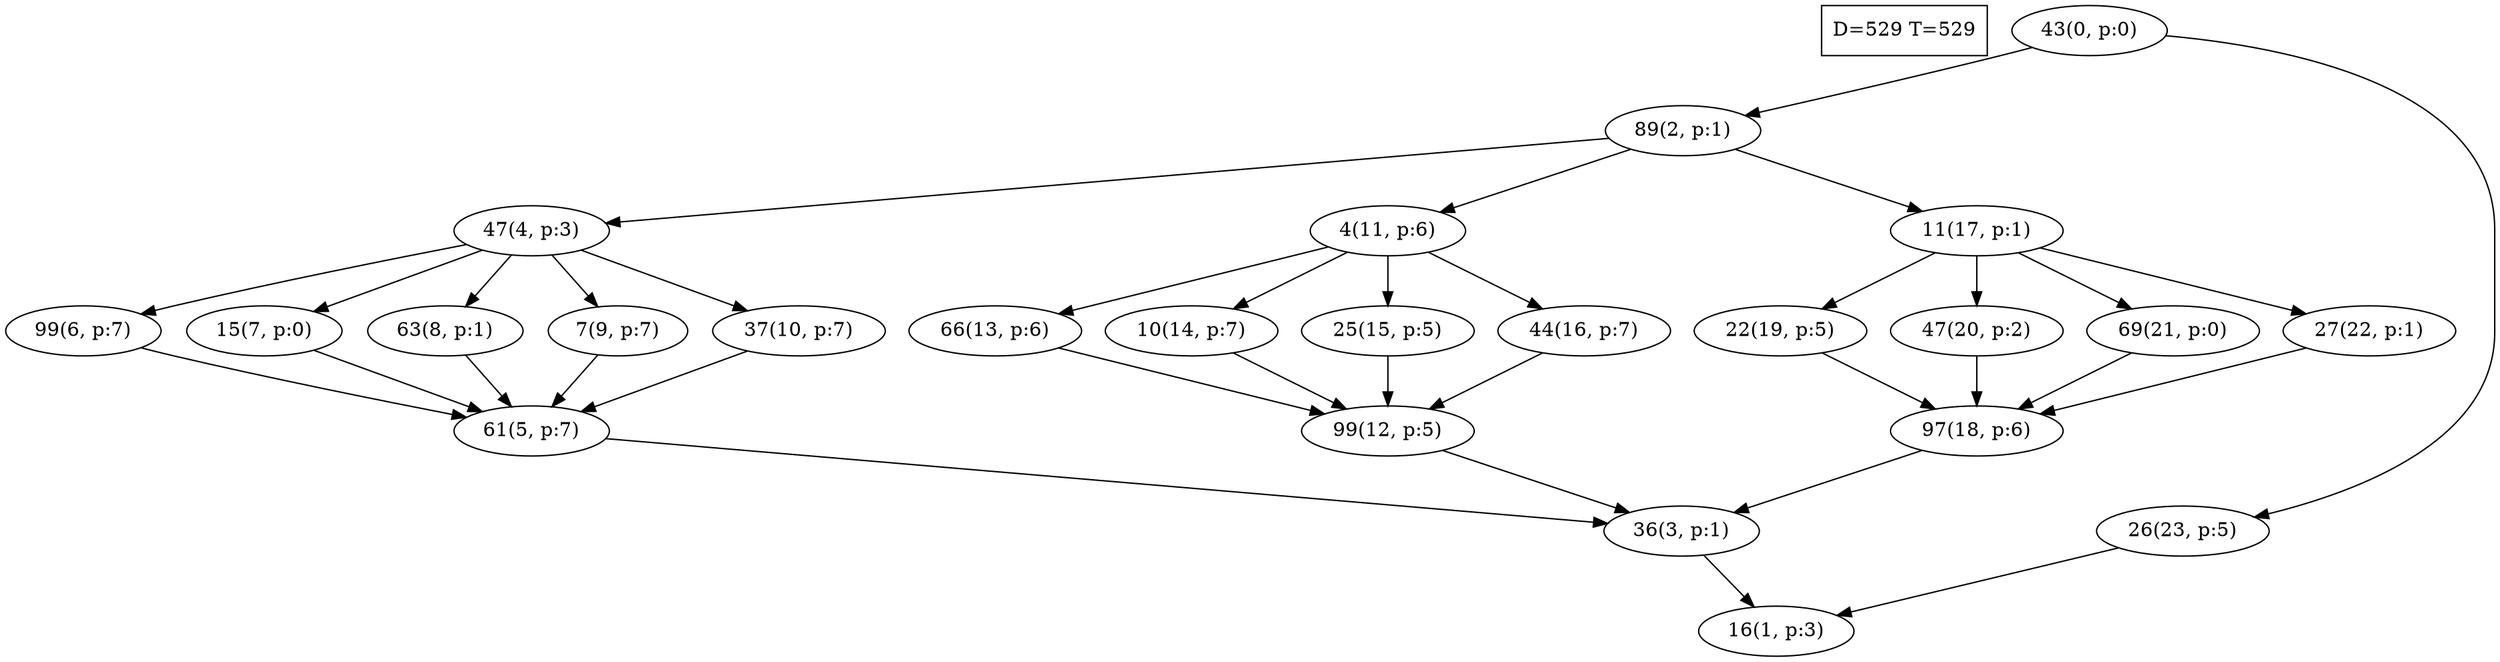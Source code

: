 digraph Task {
i [shape=box, label="D=529 T=529"]; 
0 [label="43(0, p:0)"];
1 [label="16(1, p:3)"];
2 [label="89(2, p:1)"];
3 [label="36(3, p:1)"];
4 [label="47(4, p:3)"];
5 [label="61(5, p:7)"];
6 [label="99(6, p:7)"];
7 [label="15(7, p:0)"];
8 [label="63(8, p:1)"];
9 [label="7(9, p:7)"];
10 [label="37(10, p:7)"];
11 [label="4(11, p:6)"];
12 [label="99(12, p:5)"];
13 [label="66(13, p:6)"];
14 [label="10(14, p:7)"];
15 [label="25(15, p:5)"];
16 [label="44(16, p:7)"];
17 [label="11(17, p:1)"];
18 [label="97(18, p:6)"];
19 [label="22(19, p:5)"];
20 [label="47(20, p:2)"];
21 [label="69(21, p:0)"];
22 [label="27(22, p:1)"];
23 [label="26(23, p:5)"];
0 -> 2;
0 -> 23;
2 -> 4;
2 -> 11;
2 -> 17;
3 -> 1;
4 -> 6;
4 -> 7;
4 -> 8;
4 -> 9;
4 -> 10;
5 -> 3;
6 -> 5;
7 -> 5;
8 -> 5;
9 -> 5;
10 -> 5;
11 -> 13;
11 -> 14;
11 -> 15;
11 -> 16;
12 -> 3;
13 -> 12;
14 -> 12;
15 -> 12;
16 -> 12;
17 -> 19;
17 -> 20;
17 -> 21;
17 -> 22;
18 -> 3;
19 -> 18;
20 -> 18;
21 -> 18;
22 -> 18;
23 -> 1;
}
